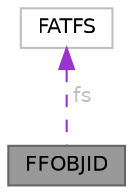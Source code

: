 digraph "FFOBJID"
{
 // LATEX_PDF_SIZE
  bgcolor="transparent";
  edge [fontname=Helvetica,fontsize=10,labelfontname=Helvetica,labelfontsize=10];
  node [fontname=Helvetica,fontsize=10,shape=box,height=0.2,width=0.4];
  Node1 [id="Node000001",label="FFOBJID",height=0.2,width=0.4,color="gray40", fillcolor="grey60", style="filled", fontcolor="black",tooltip=" "];
  Node2 -> Node1 [id="edge1_Node000001_Node000002",dir="back",color="darkorchid3",style="dashed",tooltip=" ",label=" fs",fontcolor="grey" ];
  Node2 [id="Node000002",label="FATFS",height=0.2,width=0.4,color="grey75", fillcolor="white", style="filled",URL="$struct_f_a_t_f_s.html",tooltip=" "];
}
